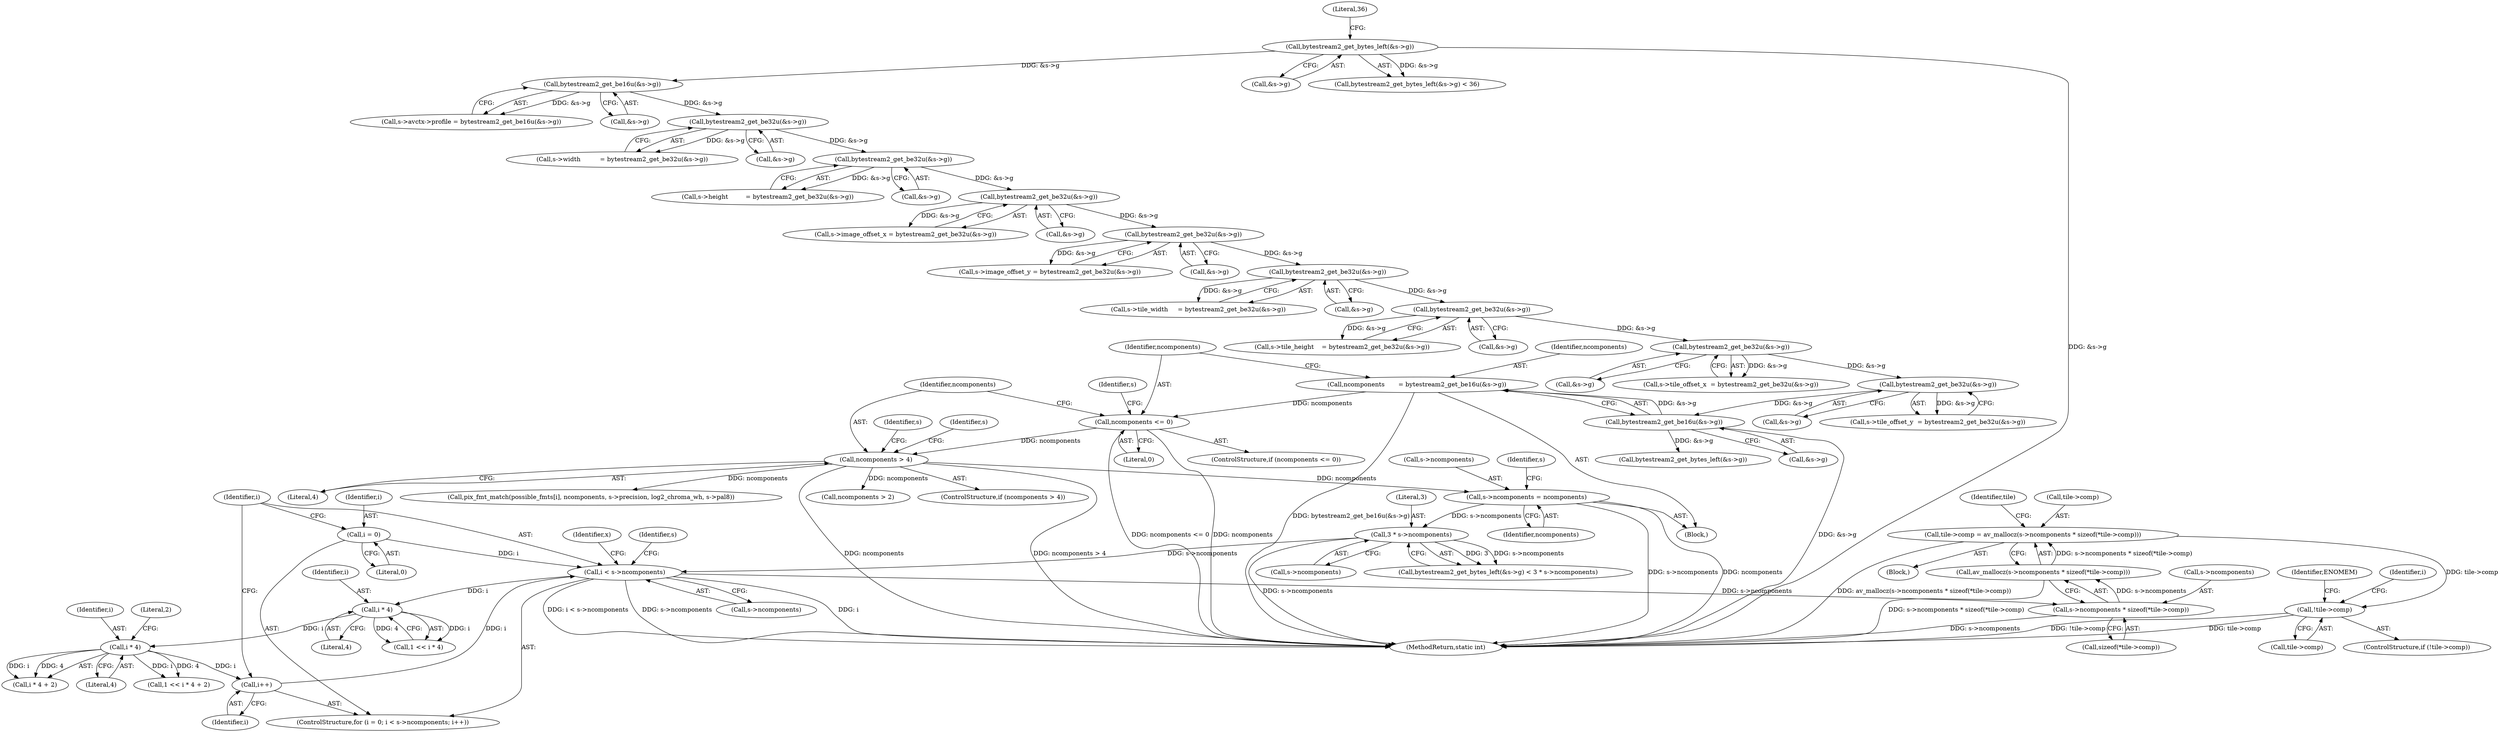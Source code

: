 digraph "0_FFmpeg_8bb11c3ca77b52e05a9ed1496a65f8a76e6e2d8f@pointer" {
"1000568" [label="(Call,!tile->comp)"];
"1000553" [label="(Call,tile->comp = av_mallocz(s->ncomponents * sizeof(*tile->comp)))"];
"1000557" [label="(Call,av_mallocz(s->ncomponents * sizeof(*tile->comp)))"];
"1000558" [label="(Call,s->ncomponents * sizeof(*tile->comp))"];
"1000310" [label="(Call,i < s->ncomponents)"];
"1000315" [label="(Call,i++)"];
"1000429" [label="(Call,i * 4)"];
"1000417" [label="(Call,i * 4)"];
"1000307" [label="(Call,i = 0)"];
"1000299" [label="(Call,3 * s->ncomponents)"];
"1000260" [label="(Call,s->ncomponents = ncomponents)"];
"1000246" [label="(Call,ncomponents > 4)"];
"1000230" [label="(Call,ncomponents <= 0)"];
"1000222" [label="(Call,ncomponents       = bytestream2_get_be16u(&s->g))"];
"1000224" [label="(Call,bytestream2_get_be16u(&s->g))"];
"1000217" [label="(Call,bytestream2_get_be32u(&s->g))"];
"1000208" [label="(Call,bytestream2_get_be32u(&s->g))"];
"1000199" [label="(Call,bytestream2_get_be32u(&s->g))"];
"1000190" [label="(Call,bytestream2_get_be32u(&s->g))"];
"1000181" [label="(Call,bytestream2_get_be32u(&s->g))"];
"1000172" [label="(Call,bytestream2_get_be32u(&s->g))"];
"1000163" [label="(Call,bytestream2_get_be32u(&s->g))"];
"1000154" [label="(Call,bytestream2_get_be32u(&s->g))"];
"1000145" [label="(Call,bytestream2_get_be16u(&s->g))"];
"1000131" [label="(Call,bytestream2_get_bytes_left(&s->g))"];
"1000308" [label="(Identifier,i)"];
"1000199" [label="(Call,bytestream2_get_be32u(&s->g))"];
"1000114" [label="(Block,)"];
"1000293" [label="(Call,bytestream2_get_bytes_left(&s->g) < 3 * s->ncomponents)"];
"1000230" [label="(Call,ncomponents <= 0)"];
"1000191" [label="(Call,&s->g)"];
"1000131" [label="(Call,bytestream2_get_bytes_left(&s->g))"];
"1000568" [label="(Call,!tile->comp)"];
"1000415" [label="(Call,1 << i * 4)"];
"1000218" [label="(Call,&s->g)"];
"1000139" [label="(Call,s->avctx->profile = bytestream2_get_be16u(&s->g))"];
"1000154" [label="(Call,bytestream2_get_be32u(&s->g))"];
"1000309" [label="(Literal,0)"];
"1000307" [label="(Call,i = 0)"];
"1000418" [label="(Identifier,i)"];
"1000204" [label="(Call,s->tile_offset_x  = bytestream2_get_be32u(&s->g))"];
"1000182" [label="(Call,&s->g)"];
"1000232" [label="(Literal,0)"];
"1000435" [label="(Identifier,s)"];
"1000136" [label="(Literal,36)"];
"1000569" [label="(Call,tile->comp)"];
"1000311" [label="(Identifier,i)"];
"1000236" [label="(Identifier,s)"];
"1000173" [label="(Call,&s->g)"];
"1000428" [label="(Call,i * 4 + 2)"];
"1000432" [label="(Literal,2)"];
"1000150" [label="(Call,s->width          = bytestream2_get_be32u(&s->g))"];
"1000687" [label="(Call,pix_fmt_match(possible_fmts[i], ncomponents, s->precision, log2_chroma_wh, s->pal8))"];
"1000200" [label="(Call,&s->g)"];
"1000159" [label="(Call,s->height         = bytestream2_get_be32u(&s->g))"];
"1000246" [label="(Call,ncomponents > 4)"];
"1000224" [label="(Call,bytestream2_get_be16u(&s->g))"];
"1000231" [label="(Identifier,ncomponents)"];
"1000222" [label="(Call,ncomponents       = bytestream2_get_be16u(&s->g))"];
"1000217" [label="(Call,bytestream2_get_be32u(&s->g))"];
"1000172" [label="(Call,bytestream2_get_be32u(&s->g))"];
"1000209" [label="(Call,&s->g)"];
"1000164" [label="(Call,&s->g)"];
"1000430" [label="(Identifier,i)"];
"1000132" [label="(Call,&s->g)"];
"1000417" [label="(Call,i * 4)"];
"1000559" [label="(Call,s->ncomponents)"];
"1000130" [label="(Call,bytestream2_get_bytes_left(&s->g) < 36)"];
"1000312" [label="(Call,s->ncomponents)"];
"1000315" [label="(Call,i++)"];
"1000299" [label="(Call,3 * s->ncomponents)"];
"1000264" [label="(Identifier,ncomponents)"];
"1000426" [label="(Call,1 << i * 4 + 2)"];
"1000570" [label="(Identifier,tile)"];
"1000431" [label="(Literal,4)"];
"1000300" [label="(Literal,3)"];
"1000190" [label="(Call,bytestream2_get_be32u(&s->g))"];
"1000186" [label="(Call,s->tile_width     = bytestream2_get_be32u(&s->g))"];
"1000208" [label="(Call,bytestream2_get_be32u(&s->g))"];
"1000320" [label="(Identifier,x)"];
"1000419" [label="(Literal,4)"];
"1000779" [label="(MethodReturn,static int)"];
"1000294" [label="(Call,bytestream2_get_bytes_left(&s->g))"];
"1000310" [label="(Call,i < s->ncomponents)"];
"1000195" [label="(Call,s->tile_height    = bytestream2_get_be32u(&s->g))"];
"1000252" [label="(Identifier,s)"];
"1000574" [label="(Identifier,ENOMEM)"];
"1000177" [label="(Call,s->image_offset_y = bytestream2_get_be32u(&s->g))"];
"1000316" [label="(Identifier,i)"];
"1000155" [label="(Call,&s->g)"];
"1000429" [label="(Call,i * 4)"];
"1000248" [label="(Literal,4)"];
"1000146" [label="(Call,&s->g)"];
"1000558" [label="(Call,s->ncomponents * sizeof(*tile->comp))"];
"1000247" [label="(Identifier,ncomponents)"];
"1000145" [label="(Call,bytestream2_get_be16u(&s->g))"];
"1000163" [label="(Call,bytestream2_get_be32u(&s->g))"];
"1000223" [label="(Identifier,ncomponents)"];
"1000557" [label="(Call,av_mallocz(s->ncomponents * sizeof(*tile->comp)))"];
"1000554" [label="(Call,tile->comp)"];
"1000225" [label="(Call,&s->g)"];
"1000213" [label="(Call,s->tile_offset_y  = bytestream2_get_be32u(&s->g))"];
"1000260" [label="(Call,s->ncomponents = ncomponents)"];
"1000553" [label="(Call,tile->comp = av_mallocz(s->ncomponents * sizeof(*tile->comp)))"];
"1000738" [label="(Call,ncomponents > 2)"];
"1000168" [label="(Call,s->image_offset_x = bytestream2_get_be32u(&s->g))"];
"1000262" [label="(Identifier,s)"];
"1000301" [label="(Call,s->ncomponents)"];
"1000562" [label="(Call,sizeof(*tile->comp))"];
"1000306" [label="(ControlStructure,for (i = 0; i < s->ncomponents; i++))"];
"1000269" [label="(Identifier,s)"];
"1000544" [label="(Block,)"];
"1000543" [label="(Identifier,i)"];
"1000261" [label="(Call,s->ncomponents)"];
"1000181" [label="(Call,bytestream2_get_be32u(&s->g))"];
"1000245" [label="(ControlStructure,if (ncomponents > 4))"];
"1000567" [label="(ControlStructure,if (!tile->comp))"];
"1000229" [label="(ControlStructure,if (ncomponents <= 0))"];
"1000568" -> "1000567"  [label="AST: "];
"1000568" -> "1000569"  [label="CFG: "];
"1000569" -> "1000568"  [label="AST: "];
"1000574" -> "1000568"  [label="CFG: "];
"1000543" -> "1000568"  [label="CFG: "];
"1000568" -> "1000779"  [label="DDG: !tile->comp"];
"1000568" -> "1000779"  [label="DDG: tile->comp"];
"1000553" -> "1000568"  [label="DDG: tile->comp"];
"1000553" -> "1000544"  [label="AST: "];
"1000553" -> "1000557"  [label="CFG: "];
"1000554" -> "1000553"  [label="AST: "];
"1000557" -> "1000553"  [label="AST: "];
"1000570" -> "1000553"  [label="CFG: "];
"1000553" -> "1000779"  [label="DDG: av_mallocz(s->ncomponents * sizeof(*tile->comp))"];
"1000557" -> "1000553"  [label="DDG: s->ncomponents * sizeof(*tile->comp)"];
"1000557" -> "1000558"  [label="CFG: "];
"1000558" -> "1000557"  [label="AST: "];
"1000557" -> "1000779"  [label="DDG: s->ncomponents * sizeof(*tile->comp)"];
"1000558" -> "1000557"  [label="DDG: s->ncomponents"];
"1000558" -> "1000562"  [label="CFG: "];
"1000559" -> "1000558"  [label="AST: "];
"1000562" -> "1000558"  [label="AST: "];
"1000558" -> "1000779"  [label="DDG: s->ncomponents"];
"1000310" -> "1000558"  [label="DDG: s->ncomponents"];
"1000310" -> "1000306"  [label="AST: "];
"1000310" -> "1000312"  [label="CFG: "];
"1000311" -> "1000310"  [label="AST: "];
"1000312" -> "1000310"  [label="AST: "];
"1000320" -> "1000310"  [label="CFG: "];
"1000435" -> "1000310"  [label="CFG: "];
"1000310" -> "1000779"  [label="DDG: i < s->ncomponents"];
"1000310" -> "1000779"  [label="DDG: s->ncomponents"];
"1000310" -> "1000779"  [label="DDG: i"];
"1000315" -> "1000310"  [label="DDG: i"];
"1000307" -> "1000310"  [label="DDG: i"];
"1000299" -> "1000310"  [label="DDG: s->ncomponents"];
"1000310" -> "1000417"  [label="DDG: i"];
"1000315" -> "1000306"  [label="AST: "];
"1000315" -> "1000316"  [label="CFG: "];
"1000316" -> "1000315"  [label="AST: "];
"1000311" -> "1000315"  [label="CFG: "];
"1000429" -> "1000315"  [label="DDG: i"];
"1000429" -> "1000428"  [label="AST: "];
"1000429" -> "1000431"  [label="CFG: "];
"1000430" -> "1000429"  [label="AST: "];
"1000431" -> "1000429"  [label="AST: "];
"1000432" -> "1000429"  [label="CFG: "];
"1000429" -> "1000426"  [label="DDG: i"];
"1000429" -> "1000426"  [label="DDG: 4"];
"1000429" -> "1000428"  [label="DDG: i"];
"1000429" -> "1000428"  [label="DDG: 4"];
"1000417" -> "1000429"  [label="DDG: i"];
"1000417" -> "1000415"  [label="AST: "];
"1000417" -> "1000419"  [label="CFG: "];
"1000418" -> "1000417"  [label="AST: "];
"1000419" -> "1000417"  [label="AST: "];
"1000415" -> "1000417"  [label="CFG: "];
"1000417" -> "1000415"  [label="DDG: i"];
"1000417" -> "1000415"  [label="DDG: 4"];
"1000307" -> "1000306"  [label="AST: "];
"1000307" -> "1000309"  [label="CFG: "];
"1000308" -> "1000307"  [label="AST: "];
"1000309" -> "1000307"  [label="AST: "];
"1000311" -> "1000307"  [label="CFG: "];
"1000299" -> "1000293"  [label="AST: "];
"1000299" -> "1000301"  [label="CFG: "];
"1000300" -> "1000299"  [label="AST: "];
"1000301" -> "1000299"  [label="AST: "];
"1000293" -> "1000299"  [label="CFG: "];
"1000299" -> "1000779"  [label="DDG: s->ncomponents"];
"1000299" -> "1000293"  [label="DDG: 3"];
"1000299" -> "1000293"  [label="DDG: s->ncomponents"];
"1000260" -> "1000299"  [label="DDG: s->ncomponents"];
"1000260" -> "1000114"  [label="AST: "];
"1000260" -> "1000264"  [label="CFG: "];
"1000261" -> "1000260"  [label="AST: "];
"1000264" -> "1000260"  [label="AST: "];
"1000269" -> "1000260"  [label="CFG: "];
"1000260" -> "1000779"  [label="DDG: ncomponents"];
"1000260" -> "1000779"  [label="DDG: s->ncomponents"];
"1000246" -> "1000260"  [label="DDG: ncomponents"];
"1000246" -> "1000245"  [label="AST: "];
"1000246" -> "1000248"  [label="CFG: "];
"1000247" -> "1000246"  [label="AST: "];
"1000248" -> "1000246"  [label="AST: "];
"1000252" -> "1000246"  [label="CFG: "];
"1000262" -> "1000246"  [label="CFG: "];
"1000246" -> "1000779"  [label="DDG: ncomponents > 4"];
"1000246" -> "1000779"  [label="DDG: ncomponents"];
"1000230" -> "1000246"  [label="DDG: ncomponents"];
"1000246" -> "1000687"  [label="DDG: ncomponents"];
"1000246" -> "1000738"  [label="DDG: ncomponents"];
"1000230" -> "1000229"  [label="AST: "];
"1000230" -> "1000232"  [label="CFG: "];
"1000231" -> "1000230"  [label="AST: "];
"1000232" -> "1000230"  [label="AST: "];
"1000236" -> "1000230"  [label="CFG: "];
"1000247" -> "1000230"  [label="CFG: "];
"1000230" -> "1000779"  [label="DDG: ncomponents"];
"1000230" -> "1000779"  [label="DDG: ncomponents <= 0"];
"1000222" -> "1000230"  [label="DDG: ncomponents"];
"1000222" -> "1000114"  [label="AST: "];
"1000222" -> "1000224"  [label="CFG: "];
"1000223" -> "1000222"  [label="AST: "];
"1000224" -> "1000222"  [label="AST: "];
"1000231" -> "1000222"  [label="CFG: "];
"1000222" -> "1000779"  [label="DDG: bytestream2_get_be16u(&s->g)"];
"1000224" -> "1000222"  [label="DDG: &s->g"];
"1000224" -> "1000225"  [label="CFG: "];
"1000225" -> "1000224"  [label="AST: "];
"1000224" -> "1000779"  [label="DDG: &s->g"];
"1000217" -> "1000224"  [label="DDG: &s->g"];
"1000224" -> "1000294"  [label="DDG: &s->g"];
"1000217" -> "1000213"  [label="AST: "];
"1000217" -> "1000218"  [label="CFG: "];
"1000218" -> "1000217"  [label="AST: "];
"1000213" -> "1000217"  [label="CFG: "];
"1000217" -> "1000213"  [label="DDG: &s->g"];
"1000208" -> "1000217"  [label="DDG: &s->g"];
"1000208" -> "1000204"  [label="AST: "];
"1000208" -> "1000209"  [label="CFG: "];
"1000209" -> "1000208"  [label="AST: "];
"1000204" -> "1000208"  [label="CFG: "];
"1000208" -> "1000204"  [label="DDG: &s->g"];
"1000199" -> "1000208"  [label="DDG: &s->g"];
"1000199" -> "1000195"  [label="AST: "];
"1000199" -> "1000200"  [label="CFG: "];
"1000200" -> "1000199"  [label="AST: "];
"1000195" -> "1000199"  [label="CFG: "];
"1000199" -> "1000195"  [label="DDG: &s->g"];
"1000190" -> "1000199"  [label="DDG: &s->g"];
"1000190" -> "1000186"  [label="AST: "];
"1000190" -> "1000191"  [label="CFG: "];
"1000191" -> "1000190"  [label="AST: "];
"1000186" -> "1000190"  [label="CFG: "];
"1000190" -> "1000186"  [label="DDG: &s->g"];
"1000181" -> "1000190"  [label="DDG: &s->g"];
"1000181" -> "1000177"  [label="AST: "];
"1000181" -> "1000182"  [label="CFG: "];
"1000182" -> "1000181"  [label="AST: "];
"1000177" -> "1000181"  [label="CFG: "];
"1000181" -> "1000177"  [label="DDG: &s->g"];
"1000172" -> "1000181"  [label="DDG: &s->g"];
"1000172" -> "1000168"  [label="AST: "];
"1000172" -> "1000173"  [label="CFG: "];
"1000173" -> "1000172"  [label="AST: "];
"1000168" -> "1000172"  [label="CFG: "];
"1000172" -> "1000168"  [label="DDG: &s->g"];
"1000163" -> "1000172"  [label="DDG: &s->g"];
"1000163" -> "1000159"  [label="AST: "];
"1000163" -> "1000164"  [label="CFG: "];
"1000164" -> "1000163"  [label="AST: "];
"1000159" -> "1000163"  [label="CFG: "];
"1000163" -> "1000159"  [label="DDG: &s->g"];
"1000154" -> "1000163"  [label="DDG: &s->g"];
"1000154" -> "1000150"  [label="AST: "];
"1000154" -> "1000155"  [label="CFG: "];
"1000155" -> "1000154"  [label="AST: "];
"1000150" -> "1000154"  [label="CFG: "];
"1000154" -> "1000150"  [label="DDG: &s->g"];
"1000145" -> "1000154"  [label="DDG: &s->g"];
"1000145" -> "1000139"  [label="AST: "];
"1000145" -> "1000146"  [label="CFG: "];
"1000146" -> "1000145"  [label="AST: "];
"1000139" -> "1000145"  [label="CFG: "];
"1000145" -> "1000139"  [label="DDG: &s->g"];
"1000131" -> "1000145"  [label="DDG: &s->g"];
"1000131" -> "1000130"  [label="AST: "];
"1000131" -> "1000132"  [label="CFG: "];
"1000132" -> "1000131"  [label="AST: "];
"1000136" -> "1000131"  [label="CFG: "];
"1000131" -> "1000779"  [label="DDG: &s->g"];
"1000131" -> "1000130"  [label="DDG: &s->g"];
}
